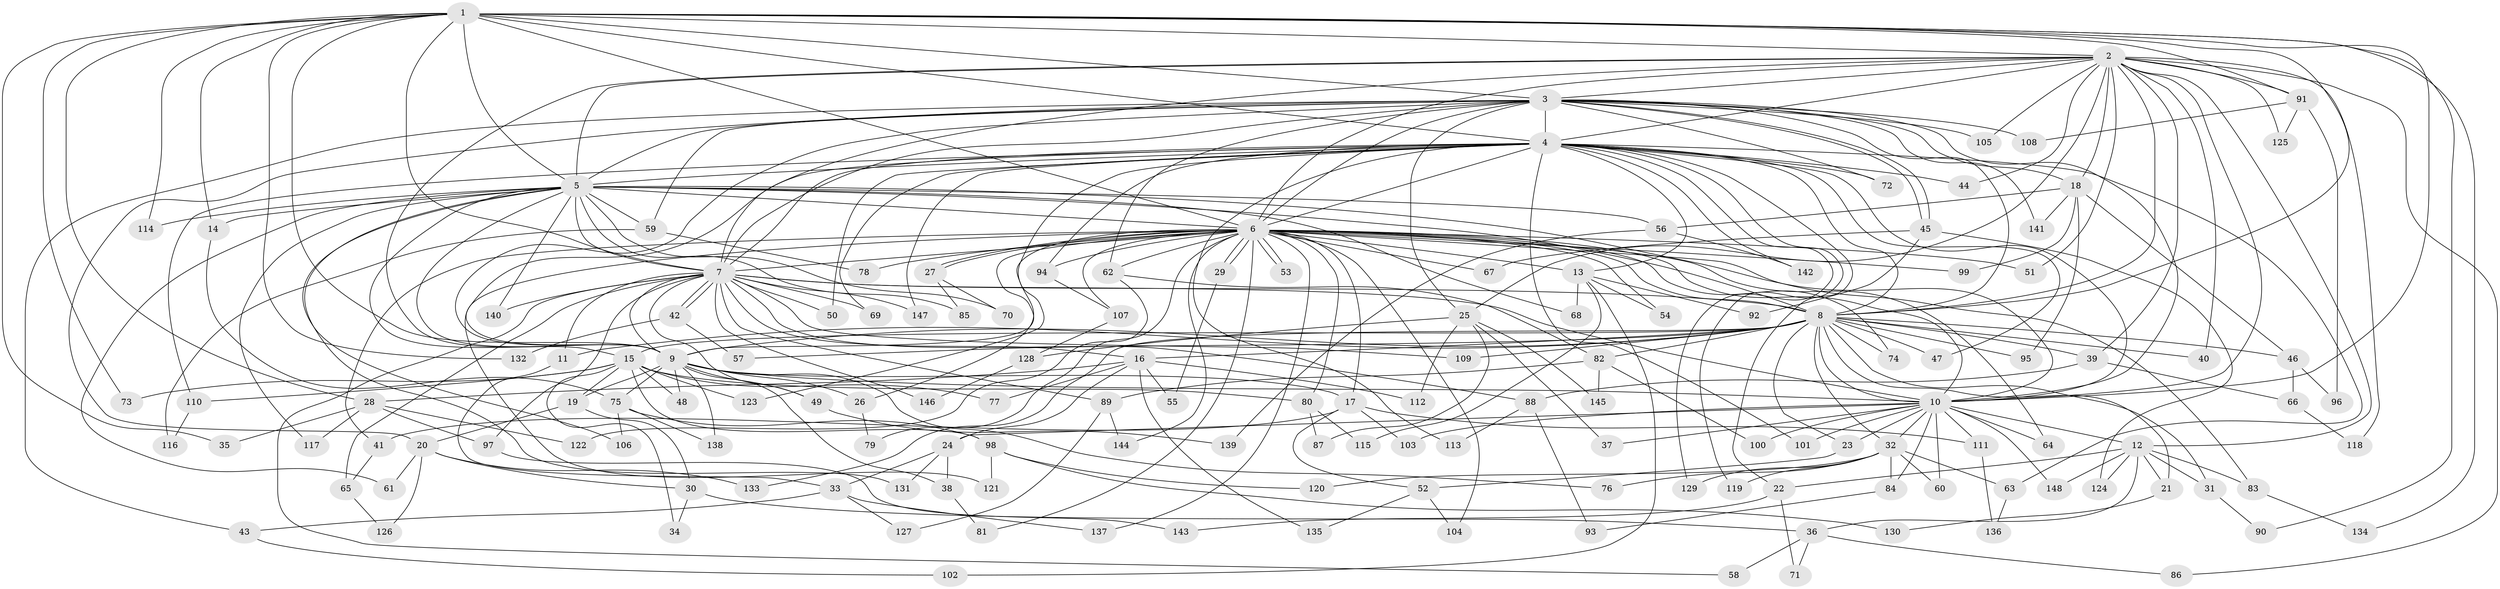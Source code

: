 // coarse degree distribution, {17: 0.017857142857142856, 25: 0.008928571428571428, 20: 0.017857142857142856, 30: 0.008928571428571428, 22: 0.008928571428571428, 34: 0.008928571428571428, 27: 0.008928571428571428, 26: 0.008928571428571428, 6: 0.017857142857142856, 10: 0.017857142857142856, 3: 0.15178571428571427, 11: 0.008928571428571428, 8: 0.008928571428571428, 9: 0.008928571428571428, 7: 0.017857142857142856, 5: 0.044642857142857144, 4: 0.09821428571428571, 2: 0.5357142857142857}
// Generated by graph-tools (version 1.1) at 2025/51/02/27/25 19:51:46]
// undirected, 148 vertices, 321 edges
graph export_dot {
graph [start="1"]
  node [color=gray90,style=filled];
  1;
  2;
  3;
  4;
  5;
  6;
  7;
  8;
  9;
  10;
  11;
  12;
  13;
  14;
  15;
  16;
  17;
  18;
  19;
  20;
  21;
  22;
  23;
  24;
  25;
  26;
  27;
  28;
  29;
  30;
  31;
  32;
  33;
  34;
  35;
  36;
  37;
  38;
  39;
  40;
  41;
  42;
  43;
  44;
  45;
  46;
  47;
  48;
  49;
  50;
  51;
  52;
  53;
  54;
  55;
  56;
  57;
  58;
  59;
  60;
  61;
  62;
  63;
  64;
  65;
  66;
  67;
  68;
  69;
  70;
  71;
  72;
  73;
  74;
  75;
  76;
  77;
  78;
  79;
  80;
  81;
  82;
  83;
  84;
  85;
  86;
  87;
  88;
  89;
  90;
  91;
  92;
  93;
  94;
  95;
  96;
  97;
  98;
  99;
  100;
  101;
  102;
  103;
  104;
  105;
  106;
  107;
  108;
  109;
  110;
  111;
  112;
  113;
  114;
  115;
  116;
  117;
  118;
  119;
  120;
  121;
  122;
  123;
  124;
  125;
  126;
  127;
  128;
  129;
  130;
  131;
  132;
  133;
  134;
  135;
  136;
  137;
  138;
  139;
  140;
  141;
  142;
  143;
  144;
  145;
  146;
  147;
  148;
  1 -- 2;
  1 -- 3;
  1 -- 4;
  1 -- 5;
  1 -- 6;
  1 -- 7;
  1 -- 8;
  1 -- 9;
  1 -- 10;
  1 -- 14;
  1 -- 28;
  1 -- 35;
  1 -- 73;
  1 -- 90;
  1 -- 91;
  1 -- 114;
  1 -- 132;
  1 -- 134;
  2 -- 3;
  2 -- 4;
  2 -- 5;
  2 -- 6;
  2 -- 7;
  2 -- 8;
  2 -- 9;
  2 -- 10;
  2 -- 12;
  2 -- 18;
  2 -- 25;
  2 -- 39;
  2 -- 40;
  2 -- 44;
  2 -- 51;
  2 -- 86;
  2 -- 91;
  2 -- 105;
  2 -- 118;
  2 -- 125;
  3 -- 4;
  3 -- 5;
  3 -- 6;
  3 -- 7;
  3 -- 8;
  3 -- 9;
  3 -- 10;
  3 -- 18;
  3 -- 20;
  3 -- 25;
  3 -- 43;
  3 -- 45;
  3 -- 45;
  3 -- 59;
  3 -- 62;
  3 -- 72;
  3 -- 105;
  3 -- 108;
  3 -- 141;
  4 -- 5;
  4 -- 6;
  4 -- 7;
  4 -- 8;
  4 -- 9;
  4 -- 10;
  4 -- 13;
  4 -- 22;
  4 -- 26;
  4 -- 44;
  4 -- 47;
  4 -- 50;
  4 -- 63;
  4 -- 69;
  4 -- 72;
  4 -- 94;
  4 -- 101;
  4 -- 110;
  4 -- 113;
  4 -- 119;
  4 -- 129;
  4 -- 142;
  4 -- 147;
  5 -- 6;
  5 -- 7;
  5 -- 8;
  5 -- 9;
  5 -- 10;
  5 -- 14;
  5 -- 15;
  5 -- 56;
  5 -- 59;
  5 -- 61;
  5 -- 68;
  5 -- 70;
  5 -- 85;
  5 -- 106;
  5 -- 114;
  5 -- 117;
  5 -- 131;
  5 -- 140;
  6 -- 7;
  6 -- 8;
  6 -- 9;
  6 -- 10;
  6 -- 13;
  6 -- 17;
  6 -- 27;
  6 -- 27;
  6 -- 29;
  6 -- 29;
  6 -- 41;
  6 -- 51;
  6 -- 53;
  6 -- 53;
  6 -- 54;
  6 -- 62;
  6 -- 64;
  6 -- 67;
  6 -- 74;
  6 -- 78;
  6 -- 79;
  6 -- 80;
  6 -- 81;
  6 -- 83;
  6 -- 94;
  6 -- 99;
  6 -- 104;
  6 -- 107;
  6 -- 121;
  6 -- 123;
  6 -- 137;
  6 -- 144;
  7 -- 8;
  7 -- 9;
  7 -- 10;
  7 -- 11;
  7 -- 16;
  7 -- 42;
  7 -- 42;
  7 -- 49;
  7 -- 50;
  7 -- 58;
  7 -- 65;
  7 -- 69;
  7 -- 88;
  7 -- 89;
  7 -- 97;
  7 -- 109;
  7 -- 140;
  7 -- 146;
  7 -- 147;
  8 -- 9;
  8 -- 10;
  8 -- 11;
  8 -- 15;
  8 -- 16;
  8 -- 21;
  8 -- 23;
  8 -- 31;
  8 -- 32;
  8 -- 39;
  8 -- 40;
  8 -- 46;
  8 -- 47;
  8 -- 57;
  8 -- 74;
  8 -- 82;
  8 -- 95;
  8 -- 109;
  8 -- 133;
  9 -- 10;
  9 -- 17;
  9 -- 19;
  9 -- 26;
  9 -- 38;
  9 -- 48;
  9 -- 49;
  9 -- 75;
  9 -- 76;
  9 -- 138;
  10 -- 12;
  10 -- 23;
  10 -- 24;
  10 -- 32;
  10 -- 37;
  10 -- 60;
  10 -- 64;
  10 -- 84;
  10 -- 100;
  10 -- 101;
  10 -- 103;
  10 -- 111;
  10 -- 148;
  11 -- 33;
  12 -- 21;
  12 -- 22;
  12 -- 31;
  12 -- 36;
  12 -- 83;
  12 -- 124;
  12 -- 148;
  13 -- 54;
  13 -- 68;
  13 -- 92;
  13 -- 102;
  13 -- 115;
  14 -- 75;
  15 -- 19;
  15 -- 34;
  15 -- 48;
  15 -- 73;
  15 -- 77;
  15 -- 80;
  15 -- 98;
  15 -- 110;
  15 -- 123;
  16 -- 24;
  16 -- 28;
  16 -- 55;
  16 -- 77;
  16 -- 112;
  16 -- 135;
  17 -- 41;
  17 -- 52;
  17 -- 103;
  17 -- 111;
  18 -- 46;
  18 -- 56;
  18 -- 95;
  18 -- 99;
  18 -- 141;
  19 -- 20;
  19 -- 30;
  20 -- 30;
  20 -- 61;
  20 -- 126;
  20 -- 133;
  21 -- 130;
  22 -- 71;
  22 -- 143;
  23 -- 52;
  24 -- 33;
  24 -- 38;
  24 -- 131;
  25 -- 37;
  25 -- 87;
  25 -- 112;
  25 -- 128;
  25 -- 145;
  26 -- 79;
  27 -- 70;
  27 -- 85;
  28 -- 35;
  28 -- 97;
  28 -- 117;
  28 -- 122;
  29 -- 55;
  30 -- 34;
  30 -- 36;
  31 -- 90;
  32 -- 60;
  32 -- 63;
  32 -- 76;
  32 -- 84;
  32 -- 119;
  32 -- 120;
  32 -- 129;
  33 -- 43;
  33 -- 127;
  33 -- 137;
  36 -- 58;
  36 -- 71;
  36 -- 86;
  38 -- 81;
  39 -- 66;
  39 -- 88;
  41 -- 65;
  42 -- 57;
  42 -- 132;
  43 -- 102;
  45 -- 67;
  45 -- 92;
  45 -- 124;
  46 -- 66;
  46 -- 96;
  49 -- 139;
  52 -- 104;
  52 -- 135;
  56 -- 139;
  56 -- 142;
  59 -- 78;
  59 -- 116;
  62 -- 82;
  62 -- 122;
  63 -- 136;
  65 -- 126;
  66 -- 118;
  75 -- 98;
  75 -- 106;
  75 -- 138;
  80 -- 87;
  80 -- 115;
  82 -- 89;
  82 -- 100;
  82 -- 145;
  83 -- 134;
  84 -- 93;
  88 -- 93;
  88 -- 113;
  89 -- 127;
  89 -- 144;
  91 -- 96;
  91 -- 108;
  91 -- 125;
  94 -- 107;
  97 -- 143;
  98 -- 120;
  98 -- 121;
  98 -- 130;
  107 -- 128;
  110 -- 116;
  111 -- 136;
  128 -- 146;
}
